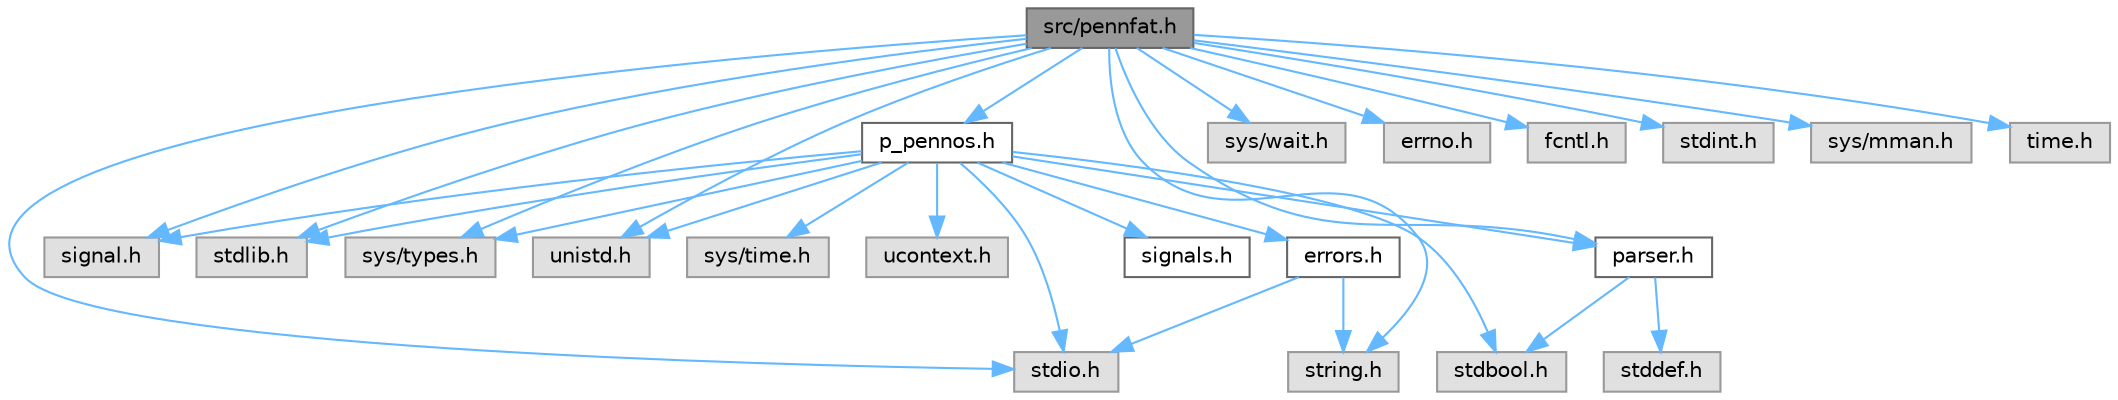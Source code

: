 digraph "src/pennfat.h"
{
 // LATEX_PDF_SIZE
  bgcolor="transparent";
  edge [fontname=Helvetica,fontsize=10,labelfontname=Helvetica,labelfontsize=10];
  node [fontname=Helvetica,fontsize=10,shape=box,height=0.2,width=0.4];
  Node1 [id="Node000001",label="src/pennfat.h",height=0.2,width=0.4,color="gray40", fillcolor="grey60", style="filled", fontcolor="black",tooltip="Header file for PennFAT filesystem and related commands."];
  Node1 -> Node2 [id="edge30_Node000001_Node000002",color="steelblue1",style="solid",tooltip=" "];
  Node2 [id="Node000002",label="signal.h",height=0.2,width=0.4,color="grey60", fillcolor="#E0E0E0", style="filled",tooltip=" "];
  Node1 -> Node3 [id="edge31_Node000001_Node000003",color="steelblue1",style="solid",tooltip=" "];
  Node3 [id="Node000003",label="stdlib.h",height=0.2,width=0.4,color="grey60", fillcolor="#E0E0E0", style="filled",tooltip=" "];
  Node1 -> Node4 [id="edge32_Node000001_Node000004",color="steelblue1",style="solid",tooltip=" "];
  Node4 [id="Node000004",label="sys/types.h",height=0.2,width=0.4,color="grey60", fillcolor="#E0E0E0", style="filled",tooltip=" "];
  Node1 -> Node5 [id="edge33_Node000001_Node000005",color="steelblue1",style="solid",tooltip=" "];
  Node5 [id="Node000005",label="sys/wait.h",height=0.2,width=0.4,color="grey60", fillcolor="#E0E0E0", style="filled",tooltip=" "];
  Node1 -> Node6 [id="edge34_Node000001_Node000006",color="steelblue1",style="solid",tooltip=" "];
  Node6 [id="Node000006",label="unistd.h",height=0.2,width=0.4,color="grey60", fillcolor="#E0E0E0", style="filled",tooltip=" "];
  Node1 -> Node7 [id="edge35_Node000001_Node000007",color="steelblue1",style="solid",tooltip=" "];
  Node7 [id="Node000007",label="string.h",height=0.2,width=0.4,color="grey60", fillcolor="#E0E0E0", style="filled",tooltip=" "];
  Node1 -> Node8 [id="edge36_Node000001_Node000008",color="steelblue1",style="solid",tooltip=" "];
  Node8 [id="Node000008",label="stdio.h",height=0.2,width=0.4,color="grey60", fillcolor="#E0E0E0", style="filled",tooltip=" "];
  Node1 -> Node9 [id="edge37_Node000001_Node000009",color="steelblue1",style="solid",tooltip=" "];
  Node9 [id="Node000009",label="errno.h",height=0.2,width=0.4,color="grey60", fillcolor="#E0E0E0", style="filled",tooltip=" "];
  Node1 -> Node10 [id="edge38_Node000001_Node000010",color="steelblue1",style="solid",tooltip=" "];
  Node10 [id="Node000010",label="fcntl.h",height=0.2,width=0.4,color="grey60", fillcolor="#E0E0E0", style="filled",tooltip=" "];
  Node1 -> Node11 [id="edge39_Node000001_Node000011",color="steelblue1",style="solid",tooltip=" "];
  Node11 [id="Node000011",label="stdint.h",height=0.2,width=0.4,color="grey60", fillcolor="#E0E0E0", style="filled",tooltip=" "];
  Node1 -> Node12 [id="edge40_Node000001_Node000012",color="steelblue1",style="solid",tooltip=" "];
  Node12 [id="Node000012",label="sys/mman.h",height=0.2,width=0.4,color="grey60", fillcolor="#E0E0E0", style="filled",tooltip=" "];
  Node1 -> Node13 [id="edge41_Node000001_Node000013",color="steelblue1",style="solid",tooltip=" "];
  Node13 [id="Node000013",label="time.h",height=0.2,width=0.4,color="grey60", fillcolor="#E0E0E0", style="filled",tooltip=" "];
  Node1 -> Node14 [id="edge42_Node000001_Node000014",color="steelblue1",style="solid",tooltip=" "];
  Node14 [id="Node000014",label="p_pennos.h",height=0.2,width=0.4,color="grey40", fillcolor="white", style="filled",URL="$p__pennos_8h.html",tooltip="Header file for PennOS, the Penn Shell Operating System."];
  Node14 -> Node2 [id="edge43_Node000014_Node000002",color="steelblue1",style="solid",tooltip=" "];
  Node14 -> Node8 [id="edge44_Node000014_Node000008",color="steelblue1",style="solid",tooltip=" "];
  Node14 -> Node3 [id="edge45_Node000014_Node000003",color="steelblue1",style="solid",tooltip=" "];
  Node14 -> Node15 [id="edge46_Node000014_Node000015",color="steelblue1",style="solid",tooltip=" "];
  Node15 [id="Node000015",label="sys/time.h",height=0.2,width=0.4,color="grey60", fillcolor="#E0E0E0", style="filled",tooltip=" "];
  Node14 -> Node16 [id="edge47_Node000014_Node000016",color="steelblue1",style="solid",tooltip=" "];
  Node16 [id="Node000016",label="ucontext.h",height=0.2,width=0.4,color="grey60", fillcolor="#E0E0E0", style="filled",tooltip=" "];
  Node14 -> Node6 [id="edge48_Node000014_Node000006",color="steelblue1",style="solid",tooltip=" "];
  Node14 -> Node4 [id="edge49_Node000014_Node000004",color="steelblue1",style="solid",tooltip=" "];
  Node14 -> Node17 [id="edge50_Node000014_Node000017",color="steelblue1",style="solid",tooltip=" "];
  Node17 [id="Node000017",label="stdbool.h",height=0.2,width=0.4,color="grey60", fillcolor="#E0E0E0", style="filled",tooltip=" "];
  Node14 -> Node18 [id="edge51_Node000014_Node000018",color="steelblue1",style="solid",tooltip=" "];
  Node18 [id="Node000018",label="signals.h",height=0.2,width=0.4,color="grey40", fillcolor="white", style="filled",URL="$signals_8h.html",tooltip="Header file for PennOS signals."];
  Node14 -> Node19 [id="edge52_Node000014_Node000019",color="steelblue1",style="solid",tooltip=" "];
  Node19 [id="Node000019",label="parser.h",height=0.2,width=0.4,color="grey40", fillcolor="white", style="filled",URL="$parser_8h_source.html",tooltip=" "];
  Node19 -> Node20 [id="edge53_Node000019_Node000020",color="steelblue1",style="solid",tooltip=" "];
  Node20 [id="Node000020",label="stddef.h",height=0.2,width=0.4,color="grey60", fillcolor="#E0E0E0", style="filled",tooltip=" "];
  Node19 -> Node17 [id="edge54_Node000019_Node000017",color="steelblue1",style="solid",tooltip=" "];
  Node14 -> Node21 [id="edge55_Node000014_Node000021",color="steelblue1",style="solid",tooltip=" "];
  Node21 [id="Node000021",label="errors.h",height=0.2,width=0.4,color="grey40", fillcolor="white", style="filled",URL="$errors_8h.html",tooltip="Header file for handling errors in PennOS."];
  Node21 -> Node8 [id="edge56_Node000021_Node000008",color="steelblue1",style="solid",tooltip=" "];
  Node21 -> Node7 [id="edge57_Node000021_Node000007",color="steelblue1",style="solid",tooltip=" "];
  Node1 -> Node19 [id="edge58_Node000001_Node000019",color="steelblue1",style="solid",tooltip=" "];
}
